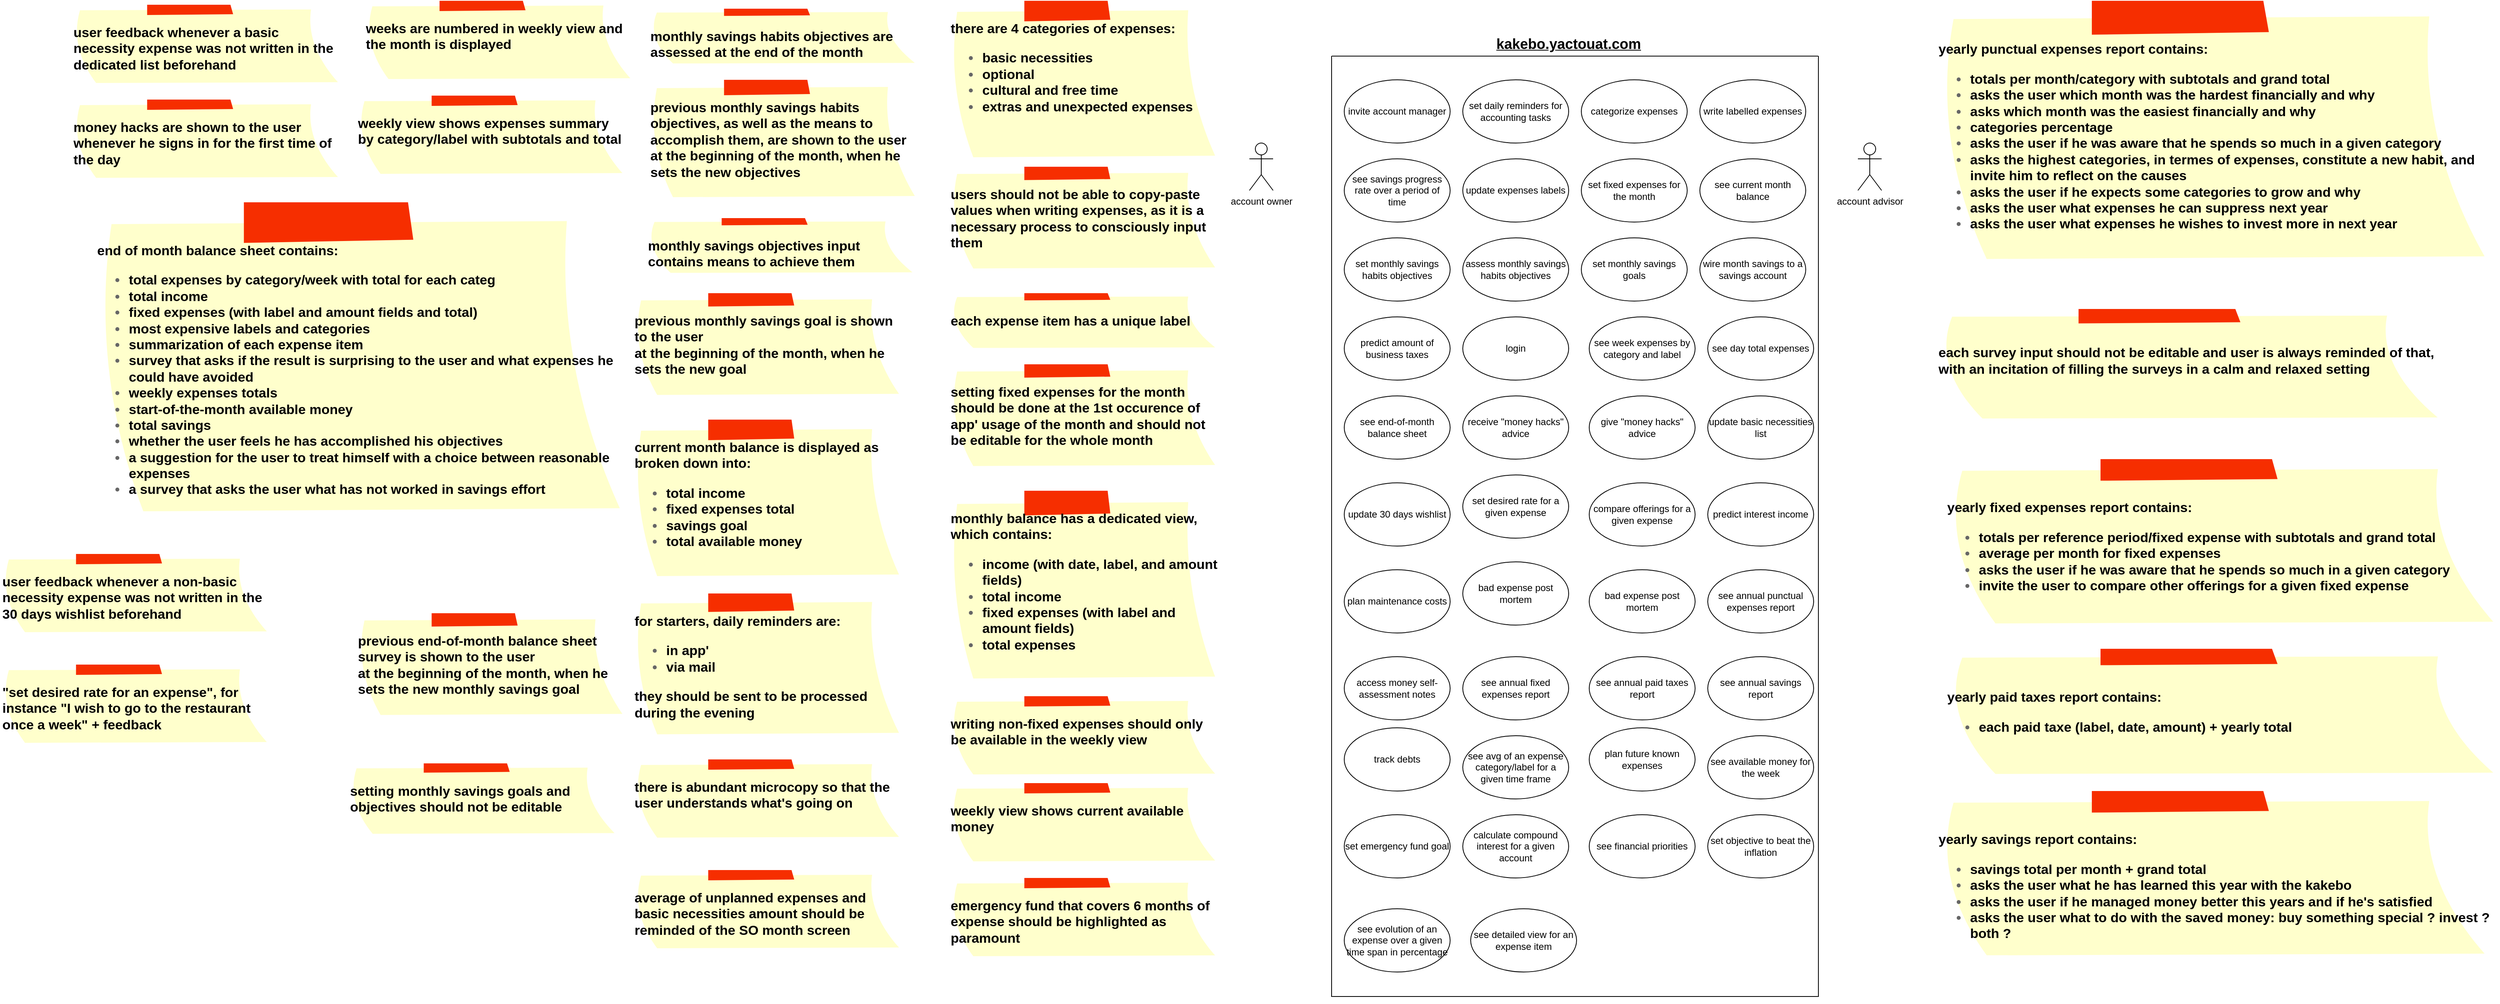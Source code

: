 <mxfile version="21.2.8" type="device">
  <diagram name="Page-1" id="NoCxAhey6gdjr6q5JVB9">
    <mxGraphModel dx="2643" dy="610" grid="1" gridSize="10" guides="1" tooltips="1" connect="1" arrows="1" fold="1" page="1" pageScale="1" pageWidth="827" pageHeight="1169" math="0" shadow="0">
      <root>
        <mxCell id="0" />
        <mxCell id="1" parent="0" />
        <mxCell id="viXMbbBj0Cj2xCmzuDsS-1" value="" style="swimlane;startSize=0;" parent="1" vertex="1">
          <mxGeometry x="114" y="90" width="616" height="1190" as="geometry" />
        </mxCell>
        <mxCell id="viXMbbBj0Cj2xCmzuDsS-11" value="invite account manager" style="ellipse;whiteSpace=wrap;html=1;" parent="viXMbbBj0Cj2xCmzuDsS-1" vertex="1">
          <mxGeometry x="16" y="30" width="134" height="80" as="geometry" />
        </mxCell>
        <mxCell id="viXMbbBj0Cj2xCmzuDsS-12" value="set daily reminders for accounting tasks" style="ellipse;whiteSpace=wrap;html=1;" parent="viXMbbBj0Cj2xCmzuDsS-1" vertex="1">
          <mxGeometry x="166" y="30" width="134" height="80" as="geometry" />
        </mxCell>
        <mxCell id="viXMbbBj0Cj2xCmzuDsS-13" value="categorize expenses" style="ellipse;whiteSpace=wrap;html=1;" parent="viXMbbBj0Cj2xCmzuDsS-1" vertex="1">
          <mxGeometry x="316" y="30" width="134" height="80" as="geometry" />
        </mxCell>
        <mxCell id="viXMbbBj0Cj2xCmzuDsS-15" value="write labelled expenses" style="ellipse;whiteSpace=wrap;html=1;" parent="viXMbbBj0Cj2xCmzuDsS-1" vertex="1">
          <mxGeometry x="466" y="30" width="134" height="80" as="geometry" />
        </mxCell>
        <mxCell id="viXMbbBj0Cj2xCmzuDsS-16" value="see savings progress rate over a period of time" style="ellipse;whiteSpace=wrap;html=1;" parent="viXMbbBj0Cj2xCmzuDsS-1" vertex="1">
          <mxGeometry x="16" y="130" width="134" height="80" as="geometry" />
        </mxCell>
        <mxCell id="viXMbbBj0Cj2xCmzuDsS-20" value="update expenses labels" style="ellipse;whiteSpace=wrap;html=1;" parent="viXMbbBj0Cj2xCmzuDsS-1" vertex="1">
          <mxGeometry x="166" y="130" width="134" height="80" as="geometry" />
        </mxCell>
        <mxCell id="viXMbbBj0Cj2xCmzuDsS-21" value="set fixed expenses for the month" style="ellipse;whiteSpace=wrap;html=1;" parent="viXMbbBj0Cj2xCmzuDsS-1" vertex="1">
          <mxGeometry x="316" y="130" width="134" height="80" as="geometry" />
        </mxCell>
        <mxCell id="viXMbbBj0Cj2xCmzuDsS-23" value="see current month balance" style="ellipse;whiteSpace=wrap;html=1;" parent="viXMbbBj0Cj2xCmzuDsS-1" vertex="1">
          <mxGeometry x="466" y="130" width="134" height="80" as="geometry" />
        </mxCell>
        <mxCell id="viXMbbBj0Cj2xCmzuDsS-25" value="set monthly savings habits objectives" style="ellipse;whiteSpace=wrap;html=1;" parent="viXMbbBj0Cj2xCmzuDsS-1" vertex="1">
          <mxGeometry x="16" y="230" width="134" height="80" as="geometry" />
        </mxCell>
        <mxCell id="viXMbbBj0Cj2xCmzuDsS-26" value="assess monthly savings &lt;br&gt;habits objectives" style="ellipse;whiteSpace=wrap;html=1;" parent="viXMbbBj0Cj2xCmzuDsS-1" vertex="1">
          <mxGeometry x="166" y="230" width="134" height="80" as="geometry" />
        </mxCell>
        <mxCell id="viXMbbBj0Cj2xCmzuDsS-30" value="set monthly savings goals" style="ellipse;whiteSpace=wrap;html=1;" parent="viXMbbBj0Cj2xCmzuDsS-1" vertex="1">
          <mxGeometry x="316" y="230" width="134" height="80" as="geometry" />
        </mxCell>
        <mxCell id="viXMbbBj0Cj2xCmzuDsS-33" value="wire month savings to a savings account" style="ellipse;whiteSpace=wrap;html=1;" parent="viXMbbBj0Cj2xCmzuDsS-1" vertex="1">
          <mxGeometry x="466" y="230" width="134" height="80" as="geometry" />
        </mxCell>
        <mxCell id="viXMbbBj0Cj2xCmzuDsS-34" value="predict amount of business taxes" style="ellipse;whiteSpace=wrap;html=1;" parent="viXMbbBj0Cj2xCmzuDsS-1" vertex="1">
          <mxGeometry x="16" y="330" width="134" height="80" as="geometry" />
        </mxCell>
        <mxCell id="viXMbbBj0Cj2xCmzuDsS-36" value="login" style="ellipse;whiteSpace=wrap;html=1;" parent="viXMbbBj0Cj2xCmzuDsS-1" vertex="1">
          <mxGeometry x="166" y="330" width="134" height="80" as="geometry" />
        </mxCell>
        <mxCell id="viXMbbBj0Cj2xCmzuDsS-37" value="see week expenses by category and label" style="ellipse;whiteSpace=wrap;html=1;" parent="viXMbbBj0Cj2xCmzuDsS-1" vertex="1">
          <mxGeometry x="326" y="330" width="134" height="80" as="geometry" />
        </mxCell>
        <mxCell id="viXMbbBj0Cj2xCmzuDsS-38" value="see day total expenses" style="ellipse;whiteSpace=wrap;html=1;" parent="viXMbbBj0Cj2xCmzuDsS-1" vertex="1">
          <mxGeometry x="476" y="330" width="134" height="80" as="geometry" />
        </mxCell>
        <mxCell id="viXMbbBj0Cj2xCmzuDsS-44" value="see end-of-month balance sheet" style="ellipse;whiteSpace=wrap;html=1;" parent="viXMbbBj0Cj2xCmzuDsS-1" vertex="1">
          <mxGeometry x="16" y="430" width="134" height="80" as="geometry" />
        </mxCell>
        <mxCell id="viXMbbBj0Cj2xCmzuDsS-48" value="receive &quot;money hacks&quot; advice" style="ellipse;whiteSpace=wrap;html=1;" parent="viXMbbBj0Cj2xCmzuDsS-1" vertex="1">
          <mxGeometry x="166" y="430" width="134" height="80" as="geometry" />
        </mxCell>
        <mxCell id="viXMbbBj0Cj2xCmzuDsS-49" value="give &quot;money hacks&quot; advice" style="ellipse;whiteSpace=wrap;html=1;" parent="viXMbbBj0Cj2xCmzuDsS-1" vertex="1">
          <mxGeometry x="326" y="430" width="134" height="80" as="geometry" />
        </mxCell>
        <mxCell id="viXMbbBj0Cj2xCmzuDsS-50" value="update basic necessities list" style="ellipse;whiteSpace=wrap;html=1;" parent="viXMbbBj0Cj2xCmzuDsS-1" vertex="1">
          <mxGeometry x="476" y="430" width="134" height="80" as="geometry" />
        </mxCell>
        <mxCell id="viXMbbBj0Cj2xCmzuDsS-53" value="update 30 days wishlist" style="ellipse;whiteSpace=wrap;html=1;" parent="viXMbbBj0Cj2xCmzuDsS-1" vertex="1">
          <mxGeometry x="16" y="540" width="134" height="80" as="geometry" />
        </mxCell>
        <mxCell id="viXMbbBj0Cj2xCmzuDsS-55" value="set desired rate for a given expense" style="ellipse;whiteSpace=wrap;html=1;" parent="viXMbbBj0Cj2xCmzuDsS-1" vertex="1">
          <mxGeometry x="166" y="530" width="134" height="80" as="geometry" />
        </mxCell>
        <mxCell id="viXMbbBj0Cj2xCmzuDsS-57" value="compare offerings for a given expense" style="ellipse;whiteSpace=wrap;html=1;" parent="viXMbbBj0Cj2xCmzuDsS-1" vertex="1">
          <mxGeometry x="326" y="540" width="134" height="80" as="geometry" />
        </mxCell>
        <mxCell id="viXMbbBj0Cj2xCmzuDsS-58" value="predict interest income" style="ellipse;whiteSpace=wrap;html=1;" parent="viXMbbBj0Cj2xCmzuDsS-1" vertex="1">
          <mxGeometry x="476" y="540" width="134" height="80" as="geometry" />
        </mxCell>
        <mxCell id="viXMbbBj0Cj2xCmzuDsS-59" value="plan maintenance costs" style="ellipse;whiteSpace=wrap;html=1;" parent="viXMbbBj0Cj2xCmzuDsS-1" vertex="1">
          <mxGeometry x="16" y="650" width="134" height="80" as="geometry" />
        </mxCell>
        <mxCell id="viXMbbBj0Cj2xCmzuDsS-60" value="bad expense post mortem" style="ellipse;whiteSpace=wrap;html=1;" parent="viXMbbBj0Cj2xCmzuDsS-1" vertex="1">
          <mxGeometry x="166" y="640" width="134" height="80" as="geometry" />
        </mxCell>
        <mxCell id="viXMbbBj0Cj2xCmzuDsS-61" value="bad expense post mortem" style="ellipse;whiteSpace=wrap;html=1;" parent="viXMbbBj0Cj2xCmzuDsS-1" vertex="1">
          <mxGeometry x="326" y="650" width="134" height="80" as="geometry" />
        </mxCell>
        <mxCell id="cqvKQBKsSfuc3WfX1_7b-1" value="see annual punctual &lt;br&gt;expenses report" style="ellipse;whiteSpace=wrap;html=1;" parent="viXMbbBj0Cj2xCmzuDsS-1" vertex="1">
          <mxGeometry x="476" y="650" width="134" height="80" as="geometry" />
        </mxCell>
        <mxCell id="cqvKQBKsSfuc3WfX1_7b-3" value="access money self-assessment notes" style="ellipse;whiteSpace=wrap;html=1;" parent="viXMbbBj0Cj2xCmzuDsS-1" vertex="1">
          <mxGeometry x="16" y="760" width="134" height="80" as="geometry" />
        </mxCell>
        <mxCell id="cqvKQBKsSfuc3WfX1_7b-5" value="see annual fixed expenses report" style="ellipse;whiteSpace=wrap;html=1;" parent="viXMbbBj0Cj2xCmzuDsS-1" vertex="1">
          <mxGeometry x="166" y="760" width="134" height="80" as="geometry" />
        </mxCell>
        <mxCell id="cqvKQBKsSfuc3WfX1_7b-7" value="see annual paid taxes report" style="ellipse;whiteSpace=wrap;html=1;" parent="viXMbbBj0Cj2xCmzuDsS-1" vertex="1">
          <mxGeometry x="326" y="760" width="134" height="80" as="geometry" />
        </mxCell>
        <mxCell id="cqvKQBKsSfuc3WfX1_7b-9" value="see annual savings report" style="ellipse;whiteSpace=wrap;html=1;" parent="viXMbbBj0Cj2xCmzuDsS-1" vertex="1">
          <mxGeometry x="476" y="760" width="134" height="80" as="geometry" />
        </mxCell>
        <mxCell id="cqvKQBKsSfuc3WfX1_7b-11" value="track debts" style="ellipse;whiteSpace=wrap;html=1;" parent="viXMbbBj0Cj2xCmzuDsS-1" vertex="1">
          <mxGeometry x="16" y="850" width="134" height="80" as="geometry" />
        </mxCell>
        <mxCell id="QWbqs0dP-nniWicZrUFR-1" value="see avg of an expense category/label for a given time frame" style="ellipse;whiteSpace=wrap;html=1;" parent="viXMbbBj0Cj2xCmzuDsS-1" vertex="1">
          <mxGeometry x="166" y="860" width="134" height="80" as="geometry" />
        </mxCell>
        <mxCell id="QWbqs0dP-nniWicZrUFR-2" value="plan future known expenses" style="ellipse;whiteSpace=wrap;html=1;" parent="viXMbbBj0Cj2xCmzuDsS-1" vertex="1">
          <mxGeometry x="326" y="850" width="134" height="80" as="geometry" />
        </mxCell>
        <mxCell id="coCUdXWiDwFQQTuaxmBG-1" value="see available money for the week" style="ellipse;whiteSpace=wrap;html=1;" parent="viXMbbBj0Cj2xCmzuDsS-1" vertex="1">
          <mxGeometry x="476" y="860" width="134" height="80" as="geometry" />
        </mxCell>
        <mxCell id="uxNnKJ0_HsT0NQXPC0Wo-2" value="set emergency fund goal" style="ellipse;whiteSpace=wrap;html=1;" parent="viXMbbBj0Cj2xCmzuDsS-1" vertex="1">
          <mxGeometry x="16" y="960" width="134" height="80" as="geometry" />
        </mxCell>
        <mxCell id="Zw6b2eBSrAPllGsQIf47-1" value="calculate compound interest for a given account" style="ellipse;whiteSpace=wrap;html=1;" parent="viXMbbBj0Cj2xCmzuDsS-1" vertex="1">
          <mxGeometry x="166" y="960" width="134" height="80" as="geometry" />
        </mxCell>
        <mxCell id="l6Cwxsk6EpYvJsa31xpW-1" value="see financial priorities" style="ellipse;whiteSpace=wrap;html=1;" parent="viXMbbBj0Cj2xCmzuDsS-1" vertex="1">
          <mxGeometry x="326" y="960" width="134" height="80" as="geometry" />
        </mxCell>
        <mxCell id="-Ye7WMQZW_RI2s33AELE-1" value="set objective to beat the inflation" style="ellipse;whiteSpace=wrap;html=1;" parent="viXMbbBj0Cj2xCmzuDsS-1" vertex="1">
          <mxGeometry x="476" y="960" width="134" height="80" as="geometry" />
        </mxCell>
        <mxCell id="rrKrHgLIHBjaJKzVDxuL-1" value="see evolution of an expense over a given time span in percentage" style="ellipse;whiteSpace=wrap;html=1;" parent="viXMbbBj0Cj2xCmzuDsS-1" vertex="1">
          <mxGeometry x="16" y="1079" width="134" height="80" as="geometry" />
        </mxCell>
        <mxCell id="ei0ZJlZTWva5E2NLSVdp-43" value="see detailed view for an expense item" style="ellipse;whiteSpace=wrap;html=1;" vertex="1" parent="viXMbbBj0Cj2xCmzuDsS-1">
          <mxGeometry x="176" y="1079" width="134" height="80" as="geometry" />
        </mxCell>
        <mxCell id="viXMbbBj0Cj2xCmzuDsS-3" value="&lt;b style=&quot;&quot;&gt;&lt;font style=&quot;font-size: 18px;&quot;&gt;&lt;u&gt;kakebo.yactouat.com&lt;/u&gt;&lt;/font&gt;&lt;/b&gt;" style="text;html=1;strokeColor=none;fillColor=none;align=center;verticalAlign=middle;whiteSpace=wrap;rounded=0;" parent="1" vertex="1">
          <mxGeometry x="304" y="60" width="220" height="30" as="geometry" />
        </mxCell>
        <mxCell id="viXMbbBj0Cj2xCmzuDsS-5" value="account owner" style="shape=umlActor;verticalLabelPosition=bottom;verticalAlign=top;html=1;outlineConnect=0;" parent="1" vertex="1">
          <mxGeometry x="10" y="200" width="30" height="60" as="geometry" />
        </mxCell>
        <mxCell id="viXMbbBj0Cj2xCmzuDsS-6" value="account advisor" style="shape=umlActor;verticalLabelPosition=bottom;verticalAlign=top;html=1;outlineConnect=0;" parent="1" vertex="1">
          <mxGeometry x="780" y="200" width="30" height="60" as="geometry" />
        </mxCell>
        <mxCell id="viXMbbBj0Cj2xCmzuDsS-14" value="&lt;div style=&quot;&quot;&gt;&lt;span style=&quot;background-color: initial;&quot;&gt;&lt;b&gt;&lt;font color=&quot;#000000&quot;&gt;there are 4 categories of expenses:&lt;/font&gt;&lt;/b&gt;&lt;/span&gt;&lt;/div&gt;&lt;div style=&quot;&quot;&gt;&lt;ul&gt;&lt;li&gt;&lt;span style=&quot;background-color: initial;&quot;&gt;&lt;b&gt;&lt;font color=&quot;#000000&quot;&gt;basic necessities&lt;/font&gt;&lt;/b&gt;&lt;/span&gt;&lt;/li&gt;&lt;li&gt;&lt;span style=&quot;background-color: initial;&quot;&gt;&lt;b&gt;&lt;font color=&quot;#000000&quot;&gt;optional&lt;/font&gt;&lt;/b&gt;&lt;/span&gt;&lt;/li&gt;&lt;li&gt;&lt;span style=&quot;background-color: initial;&quot;&gt;&lt;b&gt;&lt;font color=&quot;#000000&quot;&gt;cultural and free time&lt;/font&gt;&lt;/b&gt;&lt;/span&gt;&lt;/li&gt;&lt;li&gt;&lt;span style=&quot;background-color: initial;&quot;&gt;&lt;b&gt;&lt;font color=&quot;#000000&quot;&gt;extras and unexpected expenses&lt;/font&gt;&lt;/b&gt;&lt;/span&gt;&lt;/li&gt;&lt;/ul&gt;&lt;/div&gt;" style="strokeWidth=1;shadow=0;dashed=0;align=left;html=1;shape=mxgraph.mockup.text.stickyNote2;fontColor=#666666;mainText=;fontSize=17;whiteSpace=wrap;fillColor=#ffffcc;strokeColor=#F62E00;verticalAlign=top;spacingTop=19;" parent="1" vertex="1">
          <mxGeometry x="-370" y="20" width="340" height="200" as="geometry" />
        </mxCell>
        <mxCell id="viXMbbBj0Cj2xCmzuDsS-18" value="&lt;div style=&quot;&quot;&gt;&lt;font color=&quot;#000000&quot;&gt;&lt;b&gt;users should not be able to copy-paste values when writing expenses, as it is a necessary process to consciously input them&lt;/b&gt;&lt;/font&gt;&lt;/div&gt;" style="strokeWidth=1;shadow=0;dashed=0;align=left;html=1;shape=mxgraph.mockup.text.stickyNote2;fontColor=#666666;mainText=;fontSize=17;whiteSpace=wrap;fillColor=#ffffcc;strokeColor=#F62E00;verticalAlign=top;spacingTop=19;" parent="1" vertex="1">
          <mxGeometry x="-370" y="230" width="340" height="130" as="geometry" />
        </mxCell>
        <mxCell id="viXMbbBj0Cj2xCmzuDsS-19" value="&lt;div style=&quot;&quot;&gt;&lt;font color=&quot;#000000&quot;&gt;&lt;b&gt;each expense item has a unique label&lt;/b&gt;&lt;/font&gt;&lt;/div&gt;" style="strokeWidth=1;shadow=0;dashed=0;align=left;html=1;shape=mxgraph.mockup.text.stickyNote2;fontColor=#666666;mainText=;fontSize=17;whiteSpace=wrap;fillColor=#ffffcc;strokeColor=#F62E00;verticalAlign=top;spacingTop=19;" parent="1" vertex="1">
          <mxGeometry x="-370" y="390" width="340" height="70" as="geometry" />
        </mxCell>
        <mxCell id="viXMbbBj0Cj2xCmzuDsS-22" value="&lt;div style=&quot;&quot;&gt;&lt;font color=&quot;#000000&quot;&gt;&lt;b&gt;setting fixed expenses for the month should be done at the 1st occurence of app&#39; usage of the month and should not be editable for the whole month&lt;/b&gt;&lt;/font&gt;&lt;/div&gt;" style="strokeWidth=1;shadow=0;dashed=0;align=left;html=1;shape=mxgraph.mockup.text.stickyNote2;fontColor=#666666;mainText=;fontSize=17;whiteSpace=wrap;fillColor=#ffffcc;strokeColor=#F62E00;verticalAlign=top;spacingTop=19;" parent="1" vertex="1">
          <mxGeometry x="-370" y="480" width="340" height="130" as="geometry" />
        </mxCell>
        <mxCell id="viXMbbBj0Cj2xCmzuDsS-24" value="&lt;div style=&quot;&quot;&gt;&lt;font color=&quot;#000000&quot;&gt;&lt;b&gt;monthly balance has a dedicated view, which contains:&lt;/b&gt;&lt;/font&gt;&lt;/div&gt;&lt;div style=&quot;&quot;&gt;&lt;ul&gt;&lt;li&gt;&lt;font color=&quot;#000000&quot;&gt;&lt;b&gt;income (with date, label, and amount fields)&lt;/b&gt;&lt;/font&gt;&lt;/li&gt;&lt;li&gt;&lt;font color=&quot;#000000&quot;&gt;&lt;b&gt;total income&lt;/b&gt;&lt;/font&gt;&lt;/li&gt;&lt;li&gt;&lt;font color=&quot;#000000&quot;&gt;&lt;b&gt;fixed expenses (with label and amount fields)&lt;/b&gt;&lt;/font&gt;&lt;/li&gt;&lt;li&gt;&lt;font color=&quot;#000000&quot;&gt;&lt;b&gt;total expenses&lt;/b&gt;&lt;/font&gt;&lt;/li&gt;&lt;/ul&gt;&lt;/div&gt;" style="strokeWidth=1;shadow=0;dashed=0;align=left;html=1;shape=mxgraph.mockup.text.stickyNote2;fontColor=#666666;mainText=;fontSize=17;whiteSpace=wrap;fillColor=#ffffcc;strokeColor=#F62E00;verticalAlign=top;spacingTop=19;" parent="1" vertex="1">
          <mxGeometry x="-370" y="640" width="340" height="240" as="geometry" />
        </mxCell>
        <mxCell id="viXMbbBj0Cj2xCmzuDsS-27" value="&lt;div style=&quot;&quot;&gt;&lt;font color=&quot;#000000&quot;&gt;&lt;b&gt;monthly savings habits objectives are assessed at the end of the month&lt;/b&gt;&lt;/font&gt;&lt;/div&gt;" style="strokeWidth=1;shadow=0;dashed=0;align=left;html=1;shape=mxgraph.mockup.text.stickyNote2;fontColor=#666666;mainText=;fontSize=17;whiteSpace=wrap;fillColor=#ffffcc;strokeColor=#F62E00;verticalAlign=top;spacingTop=19;" parent="1" vertex="1">
          <mxGeometry x="-750" y="30" width="340" height="70" as="geometry" />
        </mxCell>
        <mxCell id="viXMbbBj0Cj2xCmzuDsS-28" value="&lt;div style=&quot;&quot;&gt;&lt;font color=&quot;#000000&quot;&gt;&lt;b&gt;previous monthly savings habits objectives, as well as the means to accomplish them, are shown to the user at the beginning of the month, when he sets the new objectives&lt;/b&gt;&lt;/font&gt;&lt;/div&gt;" style="strokeWidth=1;shadow=0;dashed=0;align=left;html=1;shape=mxgraph.mockup.text.stickyNote2;fontColor=#666666;mainText=;fontSize=17;whiteSpace=wrap;fillColor=#ffffcc;strokeColor=#F62E00;verticalAlign=top;spacingTop=19;" parent="1" vertex="1">
          <mxGeometry x="-750" y="120" width="340" height="150" as="geometry" />
        </mxCell>
        <mxCell id="viXMbbBj0Cj2xCmzuDsS-29" value="&lt;div style=&quot;&quot;&gt;&lt;font color=&quot;#000000&quot;&gt;&lt;b&gt;monthly savings objectives input contains means to achieve them&lt;/b&gt;&lt;/font&gt;&lt;/div&gt;" style="strokeWidth=1;shadow=0;dashed=0;align=left;html=1;shape=mxgraph.mockup.text.stickyNote2;fontColor=#666666;mainText=;fontSize=17;whiteSpace=wrap;fillColor=#ffffcc;strokeColor=#F62E00;verticalAlign=top;spacingTop=19;" parent="1" vertex="1">
          <mxGeometry x="-753" y="295" width="340" height="70" as="geometry" />
        </mxCell>
        <mxCell id="viXMbbBj0Cj2xCmzuDsS-31" value="&lt;div style=&quot;&quot;&gt;&lt;font color=&quot;#000000&quot;&gt;&lt;b&gt;previous monthly savings goal is shown to the user&amp;nbsp;&lt;/b&gt;&lt;/font&gt;&lt;/div&gt;&lt;b style=&quot;border-color: var(--border-color); color: rgb(0, 0, 0);&quot;&gt;at the beginning of the month, when he sets the new goal&lt;/b&gt;" style="strokeWidth=1;shadow=0;dashed=0;align=left;html=1;shape=mxgraph.mockup.text.stickyNote2;fontColor=#666666;mainText=;fontSize=17;whiteSpace=wrap;fillColor=#ffffcc;strokeColor=#F62E00;verticalAlign=top;spacingTop=19;" parent="1" vertex="1">
          <mxGeometry x="-770" y="390" width="340" height="130" as="geometry" />
        </mxCell>
        <mxCell id="viXMbbBj0Cj2xCmzuDsS-32" value="&lt;div style=&quot;&quot;&gt;&lt;span style=&quot;background-color: initial;&quot;&gt;&lt;b&gt;&lt;font color=&quot;#000000&quot;&gt;current month balance is displayed as broken down into:&lt;/font&gt;&lt;/b&gt;&lt;/span&gt;&lt;/div&gt;&lt;div style=&quot;&quot;&gt;&lt;ul&gt;&lt;li&gt;&lt;span style=&quot;background-color: initial;&quot;&gt;&lt;b&gt;&lt;font color=&quot;#000000&quot;&gt;total income&lt;/font&gt;&lt;/b&gt;&lt;/span&gt;&lt;/li&gt;&lt;li&gt;&lt;span style=&quot;background-color: initial;&quot;&gt;&lt;b&gt;&lt;font color=&quot;#000000&quot;&gt;fixed expenses total&lt;/font&gt;&lt;/b&gt;&lt;/span&gt;&lt;/li&gt;&lt;li&gt;&lt;font color=&quot;#000000&quot;&gt;&lt;b&gt;savings goal&lt;/b&gt;&lt;/font&gt;&lt;/li&gt;&lt;li&gt;&lt;font color=&quot;#000000&quot;&gt;&lt;b&gt;total available money&lt;/b&gt;&lt;/font&gt;&lt;/li&gt;&lt;/ul&gt;&lt;/div&gt;" style="strokeWidth=1;shadow=0;dashed=0;align=left;html=1;shape=mxgraph.mockup.text.stickyNote2;fontColor=#666666;mainText=;fontSize=17;whiteSpace=wrap;fillColor=#ffffcc;strokeColor=#F62E00;verticalAlign=top;spacingTop=19;" parent="1" vertex="1">
          <mxGeometry x="-770" y="550" width="340" height="200" as="geometry" />
        </mxCell>
        <mxCell id="viXMbbBj0Cj2xCmzuDsS-35" value="&lt;div style=&quot;&quot;&gt;&lt;span style=&quot;background-color: initial;&quot;&gt;&lt;b&gt;&lt;font color=&quot;#000000&quot;&gt;for starters, daily reminders are:&lt;/font&gt;&lt;/b&gt;&lt;/span&gt;&lt;/div&gt;&lt;div style=&quot;&quot;&gt;&lt;ul&gt;&lt;li&gt;&lt;font color=&quot;#000000&quot;&gt;&lt;b&gt;in app&#39;&lt;/b&gt;&lt;/font&gt;&lt;/li&gt;&lt;li&gt;&lt;font color=&quot;#000000&quot;&gt;&lt;b&gt;via mail&lt;/b&gt;&lt;/font&gt;&lt;/li&gt;&lt;/ul&gt;&lt;div&gt;&lt;font color=&quot;#000000&quot;&gt;&lt;b&gt;they should be sent to be processed during the evening&lt;/b&gt;&lt;/font&gt;&lt;/div&gt;&lt;/div&gt;" style="strokeWidth=1;shadow=0;dashed=0;align=left;html=1;shape=mxgraph.mockup.text.stickyNote2;fontColor=#666666;mainText=;fontSize=17;whiteSpace=wrap;fillColor=#ffffcc;strokeColor=#F62E00;verticalAlign=top;spacingTop=19;" parent="1" vertex="1">
          <mxGeometry x="-770" y="770" width="340" height="180" as="geometry" />
        </mxCell>
        <mxCell id="viXMbbBj0Cj2xCmzuDsS-39" value="&lt;div style=&quot;&quot;&gt;&lt;font color=&quot;#000000&quot;&gt;&lt;b&gt;writing non-fixed expenses should only be available in the weekly view&lt;/b&gt;&lt;/font&gt;&lt;/div&gt;" style="strokeWidth=1;shadow=0;dashed=0;align=left;html=1;shape=mxgraph.mockup.text.stickyNote2;fontColor=#666666;mainText=;fontSize=17;whiteSpace=wrap;fillColor=#ffffcc;strokeColor=#F62E00;verticalAlign=top;spacingTop=19;" parent="1" vertex="1">
          <mxGeometry x="-370" y="900" width="340" height="100" as="geometry" />
        </mxCell>
        <mxCell id="viXMbbBj0Cj2xCmzuDsS-40" value="&lt;div style=&quot;&quot;&gt;&lt;font color=&quot;#000000&quot;&gt;&lt;b&gt;there is abundant microcopy so that the user understands what&#39;s going on&lt;/b&gt;&lt;/font&gt;&lt;/div&gt;" style="strokeWidth=1;shadow=0;dashed=0;align=left;html=1;shape=mxgraph.mockup.text.stickyNote2;fontColor=#666666;mainText=;fontSize=17;whiteSpace=wrap;fillColor=#ffffcc;strokeColor=#F62E00;verticalAlign=top;spacingTop=19;" parent="1" vertex="1">
          <mxGeometry x="-770" y="980" width="340" height="100" as="geometry" />
        </mxCell>
        <mxCell id="viXMbbBj0Cj2xCmzuDsS-41" value="&lt;div style=&quot;&quot;&gt;&lt;font color=&quot;#000000&quot;&gt;&lt;b&gt;weekly view shows current available money&lt;/b&gt;&lt;/font&gt;&lt;/div&gt;" style="strokeWidth=1;shadow=0;dashed=0;align=left;html=1;shape=mxgraph.mockup.text.stickyNote2;fontColor=#666666;mainText=;fontSize=17;whiteSpace=wrap;fillColor=#ffffcc;strokeColor=#F62E00;verticalAlign=top;spacingTop=19;" parent="1" vertex="1">
          <mxGeometry x="-370" y="1010" width="340" height="100" as="geometry" />
        </mxCell>
        <mxCell id="viXMbbBj0Cj2xCmzuDsS-42" value="&lt;div style=&quot;&quot;&gt;&lt;font color=&quot;#000000&quot;&gt;&lt;b&gt;weeks are numbered in weekly view and the month is displayed&lt;/b&gt;&lt;/font&gt;&lt;/div&gt;" style="strokeWidth=1;shadow=0;dashed=0;align=left;html=1;shape=mxgraph.mockup.text.stickyNote2;fontColor=#666666;mainText=;fontSize=17;whiteSpace=wrap;fillColor=#ffffcc;strokeColor=#F62E00;verticalAlign=top;spacingTop=19;" parent="1" vertex="1">
          <mxGeometry x="-1110" y="20" width="340" height="100" as="geometry" />
        </mxCell>
        <mxCell id="viXMbbBj0Cj2xCmzuDsS-43" value="&lt;div style=&quot;&quot;&gt;&lt;font color=&quot;#000000&quot;&gt;&lt;b&gt;weekly view shows expenses summary by category/label with subtotals and total&lt;/b&gt;&lt;/font&gt;&lt;/div&gt;" style="strokeWidth=1;shadow=0;dashed=0;align=left;html=1;shape=mxgraph.mockup.text.stickyNote2;fontColor=#666666;mainText=;fontSize=17;whiteSpace=wrap;fillColor=#ffffcc;strokeColor=#F62E00;verticalAlign=top;spacingTop=19;" parent="1" vertex="1">
          <mxGeometry x="-1120" y="140" width="340" height="100" as="geometry" />
        </mxCell>
        <mxCell id="viXMbbBj0Cj2xCmzuDsS-45" value="&lt;div style=&quot;&quot;&gt;&lt;font color=&quot;#000000&quot;&gt;&lt;b&gt;end of month balance sheet contains:&lt;/b&gt;&lt;/font&gt;&lt;/div&gt;&lt;div style=&quot;&quot;&gt;&lt;ul&gt;&lt;li&gt;&lt;font color=&quot;#000000&quot;&gt;&lt;b&gt;total expenses by category/week with total for each categ&lt;/b&gt;&lt;/font&gt;&lt;/li&gt;&lt;li&gt;&lt;font color=&quot;#000000&quot;&gt;&lt;b&gt;total income&lt;/b&gt;&lt;/font&gt;&lt;/li&gt;&lt;li&gt;&lt;font color=&quot;#000000&quot;&gt;&lt;b&gt;fixed expenses (with label and amount fields and total)&lt;/b&gt;&lt;/font&gt;&lt;/li&gt;&lt;li&gt;&lt;font color=&quot;#000000&quot;&gt;&lt;b&gt;most expensive labels and categories&lt;/b&gt;&lt;/font&gt;&lt;/li&gt;&lt;li&gt;&lt;font color=&quot;#000000&quot;&gt;&lt;b&gt;summarization of each expense item&lt;/b&gt;&lt;/font&gt;&lt;/li&gt;&lt;li&gt;&lt;font color=&quot;#000000&quot;&gt;&lt;b&gt;survey that asks if the result is surprising to the user and what expenses he could have avoided&lt;/b&gt;&lt;/font&gt;&lt;/li&gt;&lt;li&gt;&lt;font color=&quot;#000000&quot;&gt;&lt;b&gt;weekly expenses totals&lt;/b&gt;&lt;/font&gt;&lt;/li&gt;&lt;li&gt;&lt;font color=&quot;#000000&quot;&gt;&lt;b&gt;start-of-the-month available money&lt;/b&gt;&lt;/font&gt;&lt;/li&gt;&lt;li&gt;&lt;font color=&quot;#000000&quot;&gt;&lt;b&gt;total savings&lt;/b&gt;&lt;/font&gt;&lt;/li&gt;&lt;li&gt;&lt;font color=&quot;#000000&quot;&gt;&lt;b&gt;whether the user feels he has accomplished his objectives&lt;/b&gt;&lt;/font&gt;&lt;/li&gt;&lt;li&gt;&lt;font color=&quot;#000000&quot;&gt;&lt;b&gt;a suggestion for the user to treat himself with a choice between reasonable expenses&lt;/b&gt;&lt;/font&gt;&lt;/li&gt;&lt;li&gt;&lt;font color=&quot;#000000&quot;&gt;&lt;b&gt;a survey that asks the user what has not worked in savings effort&lt;/b&gt;&lt;/font&gt;&lt;/li&gt;&lt;/ul&gt;&lt;/div&gt;" style="strokeWidth=1;shadow=0;dashed=0;align=left;html=1;shape=mxgraph.mockup.text.stickyNote2;fontColor=#666666;mainText=;fontSize=17;whiteSpace=wrap;fillColor=#ffffcc;strokeColor=#F62E00;verticalAlign=top;spacingTop=45;" parent="1" vertex="1">
          <mxGeometry x="-1450" y="275" width="670" height="395" as="geometry" />
        </mxCell>
        <mxCell id="viXMbbBj0Cj2xCmzuDsS-46" value="&lt;div style=&quot;&quot;&gt;&lt;font color=&quot;#000000&quot;&gt;&lt;b&gt;previous end-of-month balance sheet survey is shown to the user&amp;nbsp;&lt;/b&gt;&lt;/font&gt;&lt;/div&gt;&lt;b style=&quot;border-color: var(--border-color); color: rgb(0, 0, 0);&quot;&gt;at the beginning of the month, when he sets the new monthly savings goal&lt;/b&gt;" style="strokeWidth=1;shadow=0;dashed=0;align=left;html=1;shape=mxgraph.mockup.text.stickyNote2;fontColor=#666666;mainText=;fontSize=17;whiteSpace=wrap;fillColor=#ffffcc;strokeColor=#F62E00;verticalAlign=top;spacingTop=19;" parent="1" vertex="1">
          <mxGeometry x="-1120" y="795" width="340" height="130" as="geometry" />
        </mxCell>
        <mxCell id="viXMbbBj0Cj2xCmzuDsS-47" value="&lt;div style=&quot;&quot;&gt;&lt;font color=&quot;#000000&quot;&gt;&lt;b&gt;setting monthly savings goals and objectives should not be editable&lt;/b&gt;&lt;/font&gt;&lt;/div&gt;" style="strokeWidth=1;shadow=0;dashed=0;align=left;html=1;shape=mxgraph.mockup.text.stickyNote2;fontColor=#666666;mainText=;fontSize=17;whiteSpace=wrap;fillColor=#ffffcc;strokeColor=#F62E00;verticalAlign=top;spacingTop=19;" parent="1" vertex="1">
          <mxGeometry x="-1130" y="985" width="340" height="90" as="geometry" />
        </mxCell>
        <mxCell id="viXMbbBj0Cj2xCmzuDsS-51" value="&lt;div style=&quot;&quot;&gt;&lt;font color=&quot;#000000&quot;&gt;&lt;b&gt;user feedback whenever a basic necessity expense was not written in the dedicated list beforehand&lt;/b&gt;&lt;/font&gt;&lt;/div&gt;" style="strokeWidth=1;shadow=0;dashed=0;align=left;html=1;shape=mxgraph.mockup.text.stickyNote2;fontColor=#666666;mainText=;fontSize=17;whiteSpace=wrap;fillColor=#ffffcc;strokeColor=#F62E00;verticalAlign=top;spacingTop=19;" parent="1" vertex="1">
          <mxGeometry x="-1480" y="25" width="340" height="100" as="geometry" />
        </mxCell>
        <mxCell id="viXMbbBj0Cj2xCmzuDsS-52" value="&lt;div style=&quot;&quot;&gt;&lt;font color=&quot;#000000&quot;&gt;&lt;b&gt;money hacks are shown to the user whenever he signs in for the first time of the day&lt;/b&gt;&lt;/font&gt;&lt;/div&gt;" style="strokeWidth=1;shadow=0;dashed=0;align=left;html=1;shape=mxgraph.mockup.text.stickyNote2;fontColor=#666666;mainText=;fontSize=17;whiteSpace=wrap;fillColor=#ffffcc;strokeColor=#F62E00;verticalAlign=top;spacingTop=19;" parent="1" vertex="1">
          <mxGeometry x="-1480" y="145" width="340" height="100" as="geometry" />
        </mxCell>
        <mxCell id="viXMbbBj0Cj2xCmzuDsS-54" value="&lt;div style=&quot;&quot;&gt;&lt;font color=&quot;#000000&quot;&gt;&lt;b&gt;user feedback whenever a non-basic necessity expense was not written in the 30 days wishlist beforehand&lt;/b&gt;&lt;/font&gt;&lt;/div&gt;" style="strokeWidth=1;shadow=0;dashed=0;align=left;html=1;shape=mxgraph.mockup.text.stickyNote2;fontColor=#666666;mainText=;fontSize=17;whiteSpace=wrap;fillColor=#ffffcc;strokeColor=#F62E00;verticalAlign=top;spacingTop=19;" parent="1" vertex="1">
          <mxGeometry x="-1570" y="720" width="340" height="100" as="geometry" />
        </mxCell>
        <mxCell id="viXMbbBj0Cj2xCmzuDsS-56" value="&lt;div style=&quot;&quot;&gt;&lt;font color=&quot;#000000&quot;&gt;&lt;b&gt;&quot;set desired rate for an expense&quot;, for instance &quot;I wish to go to the restaurant once a week&quot; + feedback&lt;/b&gt;&lt;/font&gt;&lt;/div&gt;" style="strokeWidth=1;shadow=0;dashed=0;align=left;html=1;shape=mxgraph.mockup.text.stickyNote2;fontColor=#666666;mainText=;fontSize=17;whiteSpace=wrap;fillColor=#ffffcc;strokeColor=#F62E00;verticalAlign=top;spacingTop=19;" parent="1" vertex="1">
          <mxGeometry x="-1570" y="860" width="340" height="100" as="geometry" />
        </mxCell>
        <mxCell id="cqvKQBKsSfuc3WfX1_7b-2" value="&lt;div style=&quot;&quot;&gt;&lt;span style=&quot;background-color: initial;&quot;&gt;&lt;b&gt;&lt;font color=&quot;#000000&quot;&gt;&lt;br&gt;&lt;/font&gt;&lt;/b&gt;&lt;/span&gt;&lt;/div&gt;&lt;div style=&quot;&quot;&gt;&lt;span style=&quot;background-color: initial;&quot;&gt;&lt;b&gt;&lt;font color=&quot;#000000&quot;&gt;yearly punctual expenses report contains:&lt;/font&gt;&lt;/b&gt;&lt;/span&gt;&lt;/div&gt;&lt;div style=&quot;&quot;&gt;&lt;ul&gt;&lt;li&gt;&lt;font color=&quot;#000000&quot;&gt;&lt;b&gt;totals per month/category with subtotals and grand total&lt;/b&gt;&lt;/font&gt;&lt;/li&gt;&lt;li&gt;&lt;font color=&quot;#000000&quot;&gt;&lt;b&gt;asks the user which month was the hardest financially and why&lt;/b&gt;&lt;/font&gt;&lt;/li&gt;&lt;li&gt;&lt;font color=&quot;#000000&quot;&gt;&lt;b&gt;asks which month was the easiest financially and why&lt;/b&gt;&lt;/font&gt;&lt;/li&gt;&lt;li&gt;&lt;font color=&quot;#000000&quot;&gt;&lt;b&gt;categories percentage&lt;/b&gt;&lt;/font&gt;&lt;/li&gt;&lt;li&gt;&lt;font color=&quot;#000000&quot;&gt;&lt;b&gt;asks the user if he was aware that he spends so much in a given category&lt;/b&gt;&lt;/font&gt;&lt;/li&gt;&lt;li&gt;&lt;font color=&quot;#000000&quot;&gt;&lt;b&gt;asks the highest categories, in termes of expenses, constitute a new habit, and invite him to reflect on the causes&lt;/b&gt;&lt;/font&gt;&lt;/li&gt;&lt;li&gt;&lt;font color=&quot;#000000&quot;&gt;&lt;b&gt;asks the user if he expects some categories to grow and why&lt;/b&gt;&lt;/font&gt;&lt;/li&gt;&lt;li&gt;&lt;font color=&quot;#000000&quot;&gt;&lt;b&gt;asks the user what expenses he can suppress next year&lt;/b&gt;&lt;/font&gt;&lt;/li&gt;&lt;li&gt;&lt;font color=&quot;#000000&quot;&gt;&lt;b&gt;asks the user what expenses he wishes to invest more in next year&lt;/b&gt;&lt;/font&gt;&lt;/li&gt;&lt;/ul&gt;&lt;/div&gt;" style="strokeWidth=1;shadow=0;dashed=0;align=left;html=1;shape=mxgraph.mockup.text.stickyNote2;fontColor=#666666;mainText=;fontSize=17;whiteSpace=wrap;fillColor=#ffffcc;strokeColor=#F62E00;verticalAlign=top;spacingTop=25;" parent="1" vertex="1">
          <mxGeometry x="880" y="20" width="700" height="330" as="geometry" />
        </mxCell>
        <mxCell id="cqvKQBKsSfuc3WfX1_7b-4" value="&lt;div style=&quot;&quot;&gt;&lt;font color=&quot;#000000&quot;&gt;&lt;b&gt;&lt;br&gt;&lt;/b&gt;&lt;/font&gt;&lt;/div&gt;&lt;div style=&quot;&quot;&gt;&lt;font color=&quot;#000000&quot;&gt;&lt;b&gt;each survey input should not be editable and user is always reminded of that, with an incitation of filling the surveys in a calm and relaxed setting&lt;/b&gt;&lt;/font&gt;&lt;/div&gt;" style="strokeWidth=1;shadow=0;dashed=0;align=left;html=1;shape=mxgraph.mockup.text.stickyNote2;fontColor=#666666;mainText=;fontSize=17;whiteSpace=wrap;fillColor=#ffffcc;strokeColor=#F62E00;verticalAlign=top;spacingTop=19;" parent="1" vertex="1">
          <mxGeometry x="880" y="410" width="640" height="140" as="geometry" />
        </mxCell>
        <mxCell id="cqvKQBKsSfuc3WfX1_7b-6" value="&lt;div style=&quot;&quot;&gt;&lt;span style=&quot;background-color: initial;&quot;&gt;&lt;b&gt;&lt;font color=&quot;#000000&quot;&gt;&lt;br&gt;&lt;/font&gt;&lt;/b&gt;&lt;/span&gt;&lt;/div&gt;&lt;div style=&quot;&quot;&gt;&lt;span style=&quot;background-color: initial;&quot;&gt;&lt;b&gt;&lt;font color=&quot;#000000&quot;&gt;yearly fixed expenses report contains:&lt;/font&gt;&lt;/b&gt;&lt;/span&gt;&lt;/div&gt;&lt;div style=&quot;&quot;&gt;&lt;ul&gt;&lt;li style=&quot;border-color: var(--border-color);&quot;&gt;&lt;font style=&quot;border-color: var(--border-color);&quot; color=&quot;#000000&quot;&gt;&lt;b style=&quot;border-color: var(--border-color);&quot;&gt;totals per reference period/fixed expense with subtotals and grand total&lt;/b&gt;&lt;/font&gt;&lt;/li&gt;&lt;li style=&quot;border-color: var(--border-color);&quot;&gt;&lt;font style=&quot;border-color: var(--border-color);&quot; color=&quot;#000000&quot;&gt;&lt;b style=&quot;border-color: var(--border-color);&quot;&gt;average per month for fixed expenses&lt;/b&gt;&lt;/font&gt;&lt;/li&gt;&lt;li&gt;&lt;font color=&quot;#000000&quot;&gt;&lt;b&gt;asks the user if he was aware that he spends so much in a given category&lt;/b&gt;&lt;/font&gt;&lt;/li&gt;&lt;li&gt;&lt;font color=&quot;#000000&quot;&gt;&lt;b&gt;invite the user to compare other offerings for a given fixed expense&lt;/b&gt;&lt;/font&gt;&lt;/li&gt;&lt;/ul&gt;&lt;/div&gt;" style="strokeWidth=1;shadow=0;dashed=0;align=left;html=1;shape=mxgraph.mockup.text.stickyNote2;fontColor=#666666;mainText=;fontSize=17;whiteSpace=wrap;fillColor=#ffffcc;strokeColor=#F62E00;verticalAlign=top;spacingTop=25;" parent="1" vertex="1">
          <mxGeometry x="891" y="600" width="700" height="210" as="geometry" />
        </mxCell>
        <mxCell id="cqvKQBKsSfuc3WfX1_7b-8" value="&lt;div style=&quot;&quot;&gt;&lt;span style=&quot;background-color: initial;&quot;&gt;&lt;b&gt;&lt;font color=&quot;#000000&quot;&gt;&lt;br&gt;&lt;/font&gt;&lt;/b&gt;&lt;/span&gt;&lt;/div&gt;&lt;div style=&quot;&quot;&gt;&lt;span style=&quot;background-color: initial;&quot;&gt;&lt;b&gt;&lt;font color=&quot;#000000&quot;&gt;yearly paid taxes report contains:&lt;/font&gt;&lt;/b&gt;&lt;/span&gt;&lt;/div&gt;&lt;div style=&quot;&quot;&gt;&lt;ul&gt;&lt;li style=&quot;border-color: var(--border-color);&quot;&gt;&lt;font color=&quot;#000000&quot;&gt;&lt;b&gt;each paid taxe (label, date, amount) + yearly total&lt;/b&gt;&lt;/font&gt;&lt;/li&gt;&lt;/ul&gt;&lt;/div&gt;" style="strokeWidth=1;shadow=0;dashed=0;align=left;html=1;shape=mxgraph.mockup.text.stickyNote2;fontColor=#666666;mainText=;fontSize=17;whiteSpace=wrap;fillColor=#ffffcc;strokeColor=#F62E00;verticalAlign=top;spacingTop=25;" parent="1" vertex="1">
          <mxGeometry x="891" y="840" width="700" height="160" as="geometry" />
        </mxCell>
        <mxCell id="cqvKQBKsSfuc3WfX1_7b-10" value="&lt;div style=&quot;&quot;&gt;&lt;span style=&quot;background-color: initial;&quot;&gt;&lt;b&gt;&lt;font color=&quot;#000000&quot;&gt;&lt;br&gt;&lt;/font&gt;&lt;/b&gt;&lt;/span&gt;&lt;/div&gt;&lt;div style=&quot;&quot;&gt;&lt;span style=&quot;background-color: initial;&quot;&gt;&lt;b&gt;&lt;font color=&quot;#000000&quot;&gt;yearly savings report contains:&lt;/font&gt;&lt;/b&gt;&lt;/span&gt;&lt;/div&gt;&lt;div style=&quot;&quot;&gt;&lt;ul&gt;&lt;li style=&quot;border-color: var(--border-color);&quot;&gt;&lt;font style=&quot;border-color: var(--border-color);&quot; color=&quot;#000000&quot;&gt;&lt;b style=&quot;border-color: var(--border-color);&quot;&gt;savings total per month + grand total&lt;/b&gt;&lt;/font&gt;&lt;/li&gt;&lt;li style=&quot;border-color: var(--border-color);&quot;&gt;&lt;font color=&quot;#000000&quot;&gt;&lt;b&gt;asks the user what he has learned this year with the kakebo&lt;/b&gt;&lt;/font&gt;&lt;/li&gt;&lt;li style=&quot;border-color: var(--border-color);&quot;&gt;&lt;font color=&quot;#000000&quot;&gt;&lt;b&gt;asks the user if he managed money better this years and if he&#39;s satisfied&lt;/b&gt;&lt;/font&gt;&lt;/li&gt;&lt;li style=&quot;border-color: var(--border-color);&quot;&gt;&lt;font color=&quot;#000000&quot;&gt;&lt;b&gt;asks the user what to do with the saved money: buy something special ? invest ? both ?&lt;/b&gt;&lt;/font&gt;&lt;/li&gt;&lt;/ul&gt;&lt;/div&gt;" style="strokeWidth=1;shadow=0;dashed=0;align=left;html=1;shape=mxgraph.mockup.text.stickyNote2;fontColor=#666666;mainText=;fontSize=17;whiteSpace=wrap;fillColor=#ffffcc;strokeColor=#F62E00;verticalAlign=top;spacingTop=25;" parent="1" vertex="1">
          <mxGeometry x="880" y="1020" width="700" height="210" as="geometry" />
        </mxCell>
        <mxCell id="EaQdm7PKb1510PqhCvCN-1" style="edgeStyle=orthogonalEdgeStyle;rounded=0;orthogonalLoop=1;jettySize=auto;html=1;exitX=0.5;exitY=1;exitDx=0;exitDy=0;" parent="1" source="viXMbbBj0Cj2xCmzuDsS-1" target="viXMbbBj0Cj2xCmzuDsS-1" edge="1">
          <mxGeometry relative="1" as="geometry" />
        </mxCell>
        <mxCell id="EaQdm7PKb1510PqhCvCN-2" style="edgeStyle=orthogonalEdgeStyle;rounded=0;orthogonalLoop=1;jettySize=auto;html=1;exitX=0.5;exitY=1;exitDx=0;exitDy=0;" parent="1" source="viXMbbBj0Cj2xCmzuDsS-1" target="viXMbbBj0Cj2xCmzuDsS-1" edge="1">
          <mxGeometry relative="1" as="geometry" />
        </mxCell>
        <mxCell id="uxNnKJ0_HsT0NQXPC0Wo-3" value="&lt;div style=&quot;&quot;&gt;&lt;font color=&quot;#000000&quot;&gt;&lt;b&gt;emergency fund that covers 6 months of expense should be highlighted as paramount&lt;/b&gt;&lt;/font&gt;&lt;/div&gt;" style="strokeWidth=1;shadow=0;dashed=0;align=left;html=1;shape=mxgraph.mockup.text.stickyNote2;fontColor=#666666;mainText=;fontSize=17;whiteSpace=wrap;fillColor=#ffffcc;strokeColor=#F62E00;verticalAlign=top;spacingTop=19;" parent="1" vertex="1">
          <mxGeometry x="-370" y="1130" width="340" height="100" as="geometry" />
        </mxCell>
        <mxCell id="JXVJitHQ5R_rHHdbd44y-1" value="&lt;div style=&quot;&quot;&gt;&lt;font color=&quot;#000000&quot;&gt;&lt;b&gt;average of unplanned expenses and basic necessities amount should be reminded of the SO month screen&lt;/b&gt;&lt;/font&gt;&lt;/div&gt;" style="strokeWidth=1;shadow=0;dashed=0;align=left;html=1;shape=mxgraph.mockup.text.stickyNote2;fontColor=#666666;mainText=;fontSize=17;whiteSpace=wrap;fillColor=#ffffcc;strokeColor=#F62E00;verticalAlign=top;spacingTop=19;" parent="1" vertex="1">
          <mxGeometry x="-770" y="1120" width="340" height="100" as="geometry" />
        </mxCell>
      </root>
    </mxGraphModel>
  </diagram>
</mxfile>
